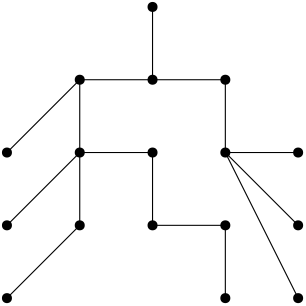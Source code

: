 <?xml version="1.0"?>
<!DOCTYPE ipe SYSTEM "ipe.dtd">
<ipe version="70107" creator="Ipe 7.1.8">
<info created="D:20151003131006" modified="D:20160327165032"/>
<ipestyle name="basic">
<symbol name="arrow/arc(spx)">
<path stroke="sym-stroke" fill="sym-stroke" pen="sym-pen">
0 0 m
-1 0.333 l
-1 -0.333 l
h
</path>
</symbol>
<symbol name="arrow/farc(spx)">
<path stroke="sym-stroke" fill="white" pen="sym-pen">
0 0 m
-1 0.333 l
-1 -0.333 l
h
</path>
</symbol>
<symbol name="arrow/ptarc(spx)">
<path stroke="sym-stroke" fill="sym-stroke" pen="sym-pen">
0 0 m
-1 0.333 l
-0.8 0 l
-1 -0.333 l
h
</path>
</symbol>
<symbol name="arrow/fptarc(spx)">
<path stroke="sym-stroke" fill="white" pen="sym-pen">
0 0 m
-1 0.333 l
-0.8 0 l
-1 -0.333 l
h
</path>
</symbol>
<symbol name="mark/circle(sx)" transformations="translations">
<path fill="sym-stroke">
0.6 0 0 0.6 0 0 e
0.4 0 0 0.4 0 0 e
</path>
</symbol>
<symbol name="mark/disk(sx)" transformations="translations">
<path fill="sym-stroke">
0.6 0 0 0.6 0 0 e
</path>
</symbol>
<symbol name="mark/fdisk(sfx)" transformations="translations">
<group>
<path fill="sym-fill">
0.5 0 0 0.5 0 0 e
</path>
<path fill="sym-stroke" fillrule="eofill">
0.6 0 0 0.6 0 0 e
0.4 0 0 0.4 0 0 e
</path>
</group>
</symbol>
<symbol name="mark/box(sx)" transformations="translations">
<path fill="sym-stroke" fillrule="eofill">
-0.6 -0.6 m
0.6 -0.6 l
0.6 0.6 l
-0.6 0.6 l
h
-0.4 -0.4 m
0.4 -0.4 l
0.4 0.4 l
-0.4 0.4 l
h
</path>
</symbol>
<symbol name="mark/square(sx)" transformations="translations">
<path fill="sym-stroke">
-0.6 -0.6 m
0.6 -0.6 l
0.6 0.6 l
-0.6 0.6 l
h
</path>
</symbol>
<symbol name="mark/fsquare(sfx)" transformations="translations">
<group>
<path fill="sym-fill">
-0.5 -0.5 m
0.5 -0.5 l
0.5 0.5 l
-0.5 0.5 l
h
</path>
<path fill="sym-stroke" fillrule="eofill">
-0.6 -0.6 m
0.6 -0.6 l
0.6 0.6 l
-0.6 0.6 l
h
-0.4 -0.4 m
0.4 -0.4 l
0.4 0.4 l
-0.4 0.4 l
h
</path>
</group>
</symbol>
<symbol name="mark/cross(sx)" transformations="translations">
<group>
<path fill="sym-stroke">
-0.43 -0.57 m
0.57 0.43 l
0.43 0.57 l
-0.57 -0.43 l
h
</path>
<path fill="sym-stroke">
-0.43 0.57 m
0.57 -0.43 l
0.43 -0.57 l
-0.57 0.43 l
h
</path>
</group>
</symbol>
<symbol name="arrow/fnormal(spx)">
<path stroke="sym-stroke" fill="white" pen="sym-pen">
0 0 m
-1 0.333 l
-1 -0.333 l
h
</path>
</symbol>
<symbol name="arrow/pointed(spx)">
<path stroke="sym-stroke" fill="sym-stroke" pen="sym-pen">
0 0 m
-1 0.333 l
-0.8 0 l
-1 -0.333 l
h
</path>
</symbol>
<symbol name="arrow/fpointed(spx)">
<path stroke="sym-stroke" fill="white" pen="sym-pen">
0 0 m
-1 0.333 l
-0.8 0 l
-1 -0.333 l
h
</path>
</symbol>
<symbol name="arrow/linear(spx)">
<path stroke="sym-stroke" pen="sym-pen">
-1 0.333 m
0 0 l
-1 -0.333 l
</path>
</symbol>
<symbol name="arrow/fdouble(spx)">
<path stroke="sym-stroke" fill="white" pen="sym-pen">
0 0 m
-1 0.333 l
-1 -0.333 l
h
-1 0 m
-2 0.333 l
-2 -0.333 l
h
</path>
</symbol>
<symbol name="arrow/double(spx)">
<path stroke="sym-stroke" fill="sym-stroke" pen="sym-pen">
0 0 m
-1 0.333 l
-1 -0.333 l
h
-1 0 m
-2 0.333 l
-2 -0.333 l
h
</path>
</symbol>
<pen name="heavier" value="0.8"/>
<pen name="fat" value="1.2"/>
<pen name="ultrafat" value="2"/>
<symbolsize name="large" value="5"/>
<symbolsize name="small" value="2"/>
<symbolsize name="tiny" value="1.1"/>
<arrowsize name="large" value="10"/>
<arrowsize name="small" value="5"/>
<arrowsize name="tiny" value="3"/>
<color name="red" value="1 0 0"/>
<color name="green" value="0 1 0"/>
<color name="blue" value="0 0 1"/>
<color name="yellow" value="1 1 0"/>
<color name="orange" value="1 0.647 0"/>
<color name="gold" value="1 0.843 0"/>
<color name="purple" value="0.627 0.125 0.941"/>
<color name="gray" value="0.745"/>
<color name="brown" value="0.647 0.165 0.165"/>
<color name="navy" value="0 0 0.502"/>
<color name="pink" value="1 0.753 0.796"/>
<color name="seagreen" value="0.18 0.545 0.341"/>
<color name="turquoise" value="0.251 0.878 0.816"/>
<color name="violet" value="0.933 0.51 0.933"/>
<color name="darkblue" value="0 0 0.545"/>
<color name="darkcyan" value="0 0.545 0.545"/>
<color name="darkgray" value="0.663"/>
<color name="darkgreen" value="0 0.392 0"/>
<color name="darkmagenta" value="0.545 0 0.545"/>
<color name="darkorange" value="1 0.549 0"/>
<color name="darkred" value="0.545 0 0"/>
<color name="lightblue" value="0.678 0.847 0.902"/>
<color name="lightcyan" value="0.878 1 1"/>
<color name="lightgray" value="0.827"/>
<color name="lightgreen" value="0.565 0.933 0.565"/>
<color name="lightyellow" value="1 1 0.878"/>
<dashstyle name="dashed" value="[4] 0"/>
<dashstyle name="dotted" value="[1 3] 0"/>
<dashstyle name="dash dotted" value="[4 2 1 2] 0"/>
<dashstyle name="dash dot dotted" value="[4 2 1 2 1 2] 0"/>
<textsize name="large" value="\large"/>
<textsize name="Large" value="\Large"/>
<textsize name="LARGE" value="\LARGE"/>
<textsize name="huge" value="\huge"/>
<textsize name="Huge" value="\Huge"/>
<textsize name="small" value="\small"/>
<textsize name="footnote" value="\footnotesize"/>
<textsize name="tiny" value="\tiny"/>
<textstyle name="center" begin="\begin{center}" end="\end{center}"/>
<textstyle name="itemize" begin="\begin{itemize}" end="\end{itemize}"/>
<textstyle name="item" begin="\begin{itemize}\item{}" end="\end{itemize}"/>
<gridsize name="4 pts" value="4"/>
<gridsize name="8 pts (~3 mm)" value="8"/>
<gridsize name="16 pts (~6 mm)" value="16"/>
<gridsize name="32 pts (~12 mm)" value="32"/>
<gridsize name="10 pts (~3.5 mm)" value="10"/>
<gridsize name="20 pts (~7 mm)" value="20"/>
<gridsize name="14 pts (~5 mm)" value="14"/>
<gridsize name="28 pts (~10 mm)" value="28"/>
<gridsize name="56 pts (~20 mm)" value="56"/>
<anglesize name="90 deg" value="90"/>
<anglesize name="60 deg" value="60"/>
<anglesize name="45 deg" value="45"/>
<anglesize name="30 deg" value="30"/>
<anglesize name="22.5 deg" value="22.5"/>
<tiling name="falling" angle="-60" step="4" width="1"/>
<tiling name="rising" angle="30" step="4" width="1"/>
</ipestyle>
<page>
<layer name="alpha"/>
<view layers="alpha" active="alpha"/>
<use layer="alpha" matrix="0 0.409481 -0.409481 0 247.448 316.965" name="mark/disk(sx)" pos="64 448" size="normal" stroke="black"/>
<use matrix="0 0.409481 -0.409481 0 247.448 316.965" name="mark/disk(sx)" pos="128 448" size="normal" stroke="black"/>
<use matrix="0 0.409481 -0.409481 0 247.448 316.965" name="mark/disk(sx)" pos="192 448" size="normal" stroke="black"/>
<use matrix="0 0.409481 -0.409481 0 247.448 316.965" name="mark/disk(sx)" pos="256 384" size="normal" stroke="black"/>
<use matrix="0 0.409481 -0.409481 0 247.448 316.965" name="mark/disk(sx)" pos="256 320" size="normal" stroke="black"/>
<use matrix="0 0.409481 -0.409481 0 247.448 316.965" name="mark/disk(sx)" pos="192 384" size="normal" stroke="black"/>
<use matrix="0 0.409481 -0.409481 0 247.448 316.965" name="mark/disk(sx)" pos="128 384" size="normal" stroke="black"/>
<use matrix="0 0.409481 -0.409481 0 247.448 316.965" name="mark/disk(sx)" pos="320 320" size="normal" stroke="black"/>
<use matrix="0 0.409481 -0.409481 0 247.448 316.965" name="mark/disk(sx)" pos="192 320" size="normal" stroke="black"/>
<use matrix="0 0.409481 -0.409481 0 247.448 316.965" name="mark/disk(sx)" pos="128 320" size="normal" stroke="black"/>
<use matrix="0 0.409481 -0.409481 0 247.448 316.965" name="mark/disk(sx)" pos="256 256" size="normal" stroke="black"/>
<use matrix="0 0.409481 -0.409481 0 247.448 316.965" name="mark/disk(sx)" pos="192 256" size="normal" stroke="black"/>
<use matrix="0 0.409481 -0.409481 0 247.448 316.965" name="mark/disk(sx)" pos="192 192" size="normal" stroke="black"/>
<use matrix="0 0.409481 -0.409481 0 247.448 316.965" name="mark/disk(sx)" pos="128 192" size="normal" stroke="black"/>
<use matrix="0 0.409481 -0.409481 0 247.448 316.965" name="mark/disk(sx)" pos="64 192" size="normal" stroke="black"/>
<path matrix="0 0.409481 -0.409481 0 247.448 316.965" stroke="black">
64 448 m
128 384 l
192 384 l
256 384 l
256 320 l
320 320 l
</path>
<path matrix="0 0.409481 -0.409481 0 247.448 316.965" stroke="black">
128 448 m
192 384 l
</path>
<path matrix="0 0.409481 -0.409481 0 247.448 316.965" stroke="black">
192 448 m
256 384 l
</path>
<path matrix="0 0.409481 -0.409481 0 247.448 316.965" stroke="black">
128 320 m
192 320 l
192 384 l
</path>
<path matrix="0 0.409481 -0.409481 0 247.448 316.965" stroke="black">
64 192 m
192 256 l
</path>
<path matrix="0 0.409481 -0.409481 0 247.448 316.965" stroke="black">
128 192 m
192 256 l
</path>
<path matrix="0 0.409481 -0.409481 0 247.448 316.965" stroke="black">
192 192 m
192 256 l
</path>
<path matrix="0 0.409481 -0.409481 0 247.448 316.965" stroke="black">
192 256 m
256 256 l
</path>
<path matrix="0 0.409481 -0.409481 0 247.448 316.965" stroke="black">
256 256 m
256 320 l
</path>
<use matrix="0 0.409481 -0.409481 0 247.448 316.965" name="mark/disk(sx)" pos="128 256" size="normal" stroke="black"/>
<use matrix="0 0.409481 -0.409481 0 247.448 316.965" name="mark/disk(sx)" pos="64 256" size="normal" stroke="black"/>
<path matrix="0 0.409481 -0.409481 0 247.448 316.965" stroke="black">
64 256 m
128 256 l
128 320 l
</path>
</page>
</ipe>
